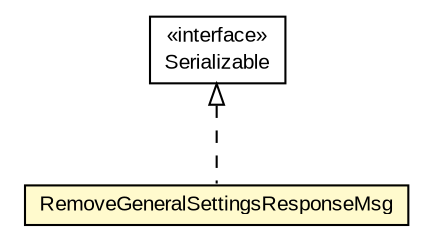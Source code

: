 #!/usr/local/bin/dot
#
# Class diagram 
# Generated by UMLGraph version R5_6-24-gf6e263 (http://www.umlgraph.org/)
#

digraph G {
	edge [fontname="arial",fontsize=10,labelfontname="arial",labelfontsize=10];
	node [fontname="arial",fontsize=10,shape=plaintext];
	nodesep=0.25;
	ranksep=0.5;
	// org.miloss.fgsms.services.interfaces.policyconfiguration.RemoveGeneralSettingsResponseMsg
	c970521 [label=<<table title="org.miloss.fgsms.services.interfaces.policyconfiguration.RemoveGeneralSettingsResponseMsg" border="0" cellborder="1" cellspacing="0" cellpadding="2" port="p" bgcolor="lemonChiffon" href="./RemoveGeneralSettingsResponseMsg.html">
		<tr><td><table border="0" cellspacing="0" cellpadding="1">
<tr><td align="center" balign="center"> RemoveGeneralSettingsResponseMsg </td></tr>
		</table></td></tr>
		</table>>, URL="./RemoveGeneralSettingsResponseMsg.html", fontname="arial", fontcolor="black", fontsize=10.0];
	//org.miloss.fgsms.services.interfaces.policyconfiguration.RemoveGeneralSettingsResponseMsg implements java.io.Serializable
	c971202:p -> c970521:p [dir=back,arrowtail=empty,style=dashed];
	// java.io.Serializable
	c971202 [label=<<table title="java.io.Serializable" border="0" cellborder="1" cellspacing="0" cellpadding="2" port="p" href="http://java.sun.com/j2se/1.4.2/docs/api/java/io/Serializable.html">
		<tr><td><table border="0" cellspacing="0" cellpadding="1">
<tr><td align="center" balign="center"> &#171;interface&#187; </td></tr>
<tr><td align="center" balign="center"> Serializable </td></tr>
		</table></td></tr>
		</table>>, URL="http://java.sun.com/j2se/1.4.2/docs/api/java/io/Serializable.html", fontname="arial", fontcolor="black", fontsize=10.0];
}

